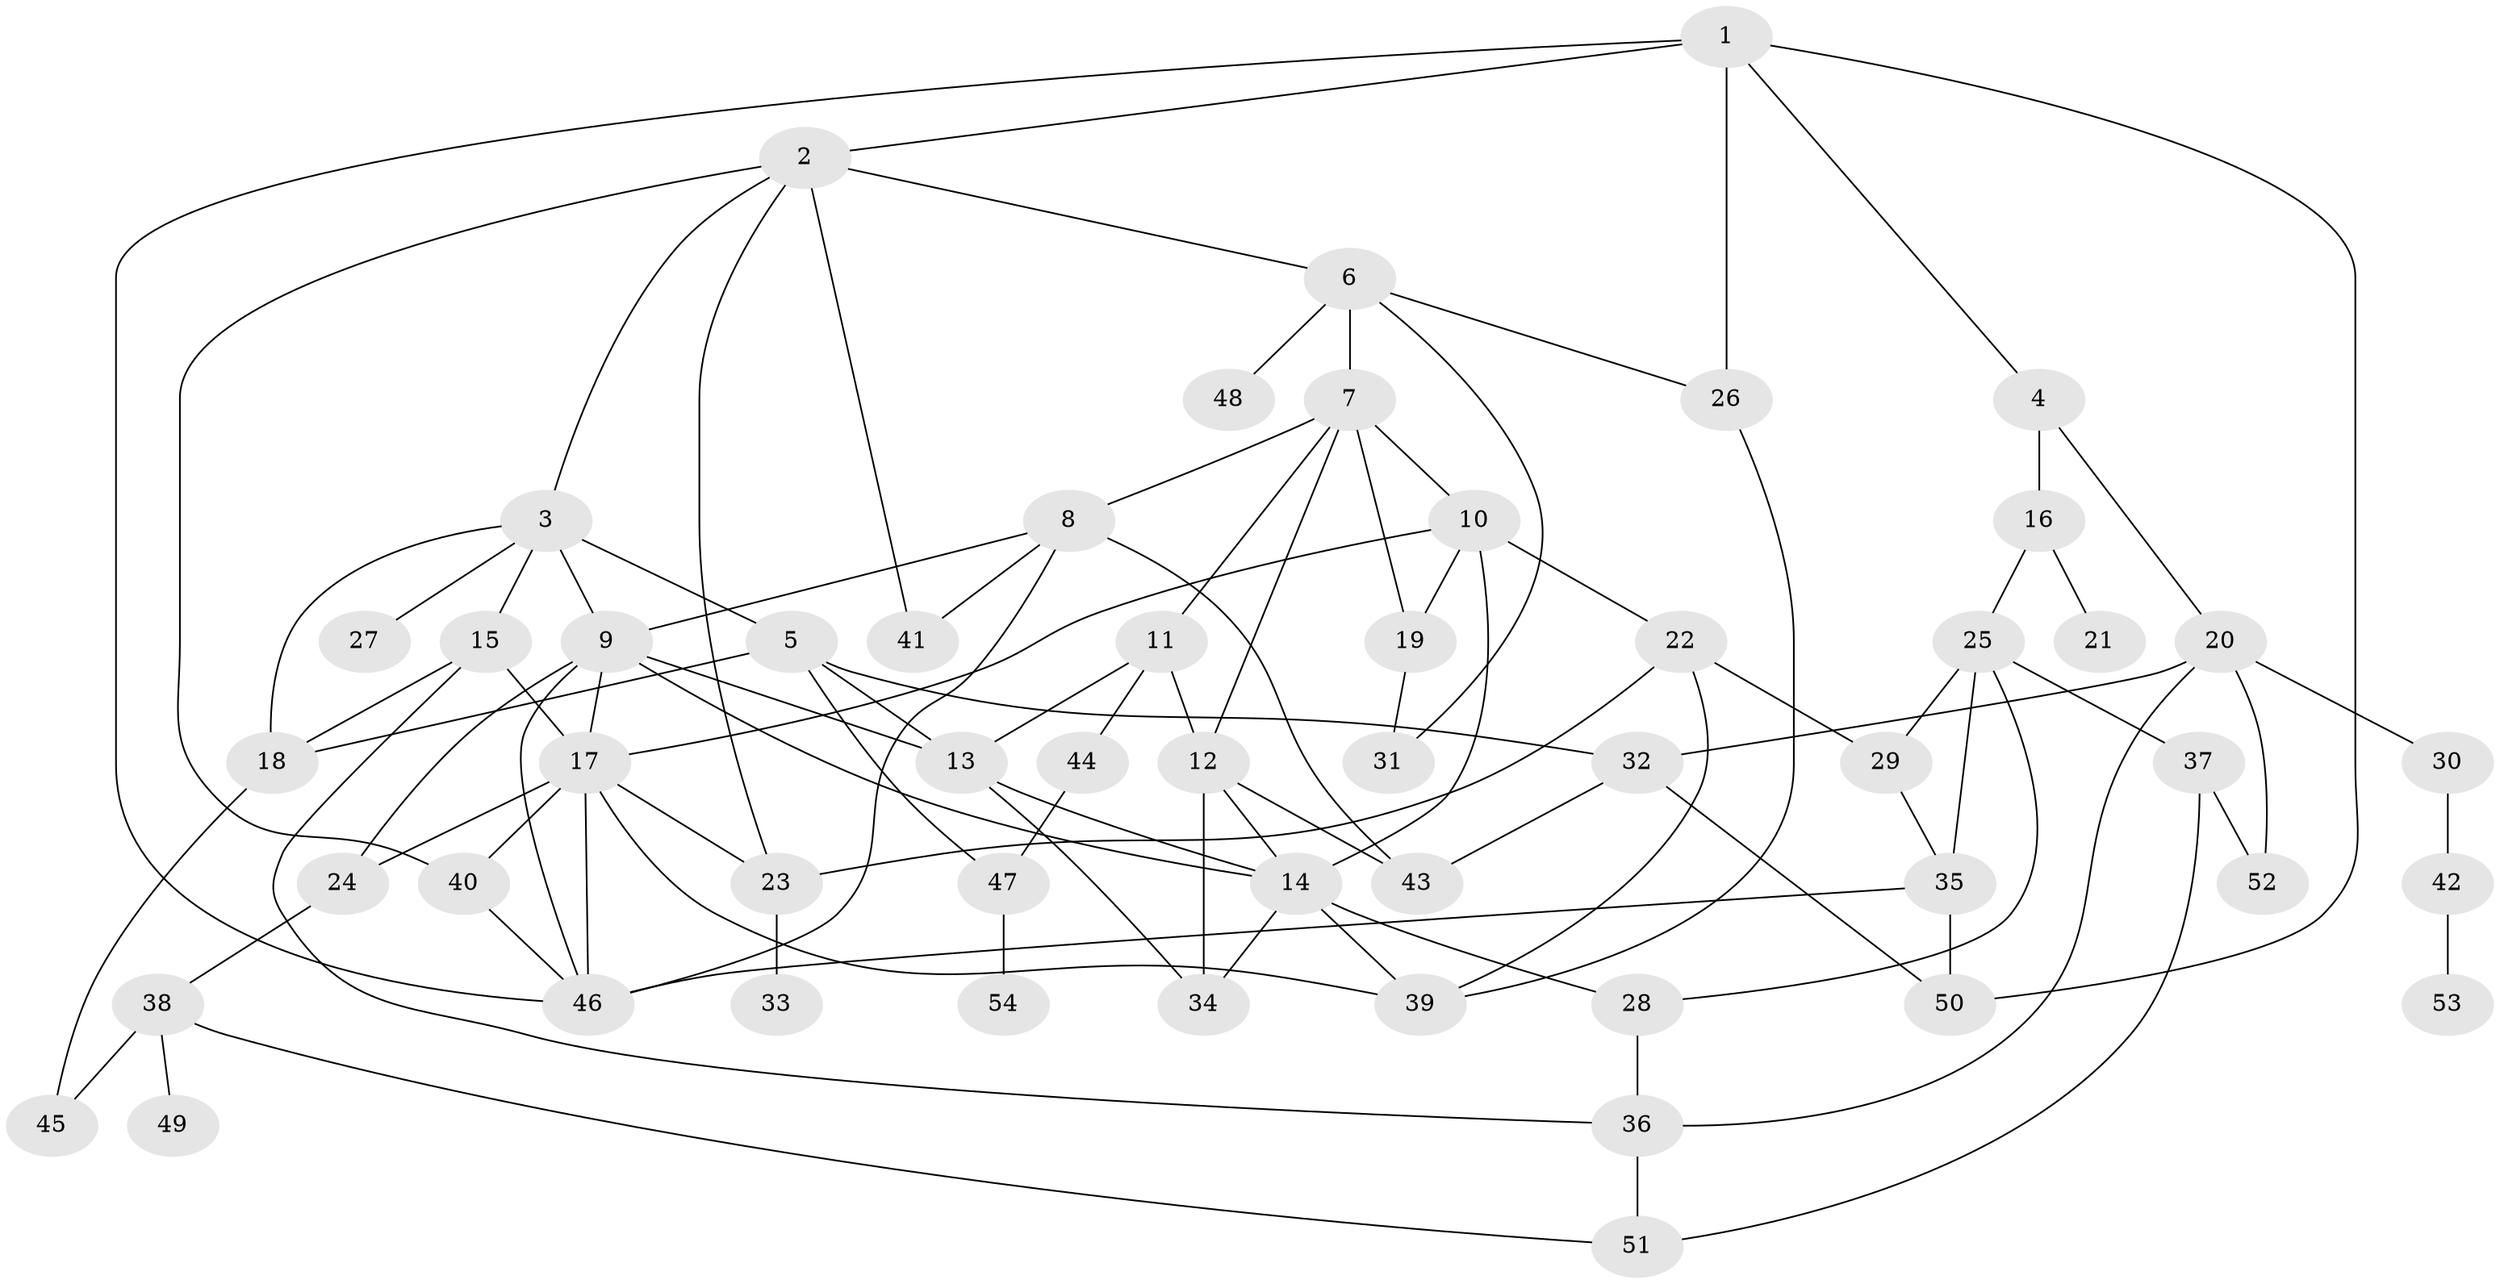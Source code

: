 // original degree distribution, {5: 0.08333333333333333, 6: 0.037037037037037035, 4: 0.1574074074074074, 2: 0.3148148148148148, 7: 0.018518518518518517, 8: 0.009259259259259259, 3: 0.19444444444444445, 1: 0.18518518518518517}
// Generated by graph-tools (version 1.1) at 2025/34/03/09/25 02:34:17]
// undirected, 54 vertices, 97 edges
graph export_dot {
graph [start="1"]
  node [color=gray90,style=filled];
  1;
  2;
  3;
  4;
  5;
  6;
  7;
  8;
  9;
  10;
  11;
  12;
  13;
  14;
  15;
  16;
  17;
  18;
  19;
  20;
  21;
  22;
  23;
  24;
  25;
  26;
  27;
  28;
  29;
  30;
  31;
  32;
  33;
  34;
  35;
  36;
  37;
  38;
  39;
  40;
  41;
  42;
  43;
  44;
  45;
  46;
  47;
  48;
  49;
  50;
  51;
  52;
  53;
  54;
  1 -- 2 [weight=1.0];
  1 -- 4 [weight=1.0];
  1 -- 26 [weight=1.0];
  1 -- 46 [weight=1.0];
  1 -- 50 [weight=1.0];
  2 -- 3 [weight=1.0];
  2 -- 6 [weight=1.0];
  2 -- 23 [weight=1.0];
  2 -- 40 [weight=1.0];
  2 -- 41 [weight=1.0];
  3 -- 5 [weight=1.0];
  3 -- 9 [weight=1.0];
  3 -- 15 [weight=1.0];
  3 -- 18 [weight=1.0];
  3 -- 27 [weight=1.0];
  4 -- 16 [weight=1.0];
  4 -- 20 [weight=1.0];
  5 -- 13 [weight=4.0];
  5 -- 18 [weight=1.0];
  5 -- 32 [weight=1.0];
  5 -- 47 [weight=1.0];
  6 -- 7 [weight=1.0];
  6 -- 26 [weight=1.0];
  6 -- 31 [weight=1.0];
  6 -- 48 [weight=1.0];
  7 -- 8 [weight=1.0];
  7 -- 10 [weight=1.0];
  7 -- 11 [weight=1.0];
  7 -- 12 [weight=1.0];
  7 -- 19 [weight=1.0];
  8 -- 9 [weight=1.0];
  8 -- 41 [weight=1.0];
  8 -- 43 [weight=1.0];
  8 -- 46 [weight=1.0];
  9 -- 13 [weight=1.0];
  9 -- 14 [weight=1.0];
  9 -- 17 [weight=1.0];
  9 -- 24 [weight=1.0];
  9 -- 46 [weight=1.0];
  10 -- 14 [weight=1.0];
  10 -- 17 [weight=1.0];
  10 -- 19 [weight=1.0];
  10 -- 22 [weight=1.0];
  11 -- 12 [weight=1.0];
  11 -- 13 [weight=1.0];
  11 -- 44 [weight=1.0];
  12 -- 14 [weight=1.0];
  12 -- 34 [weight=3.0];
  12 -- 43 [weight=1.0];
  13 -- 14 [weight=1.0];
  13 -- 34 [weight=1.0];
  14 -- 28 [weight=1.0];
  14 -- 34 [weight=1.0];
  14 -- 39 [weight=1.0];
  15 -- 17 [weight=1.0];
  15 -- 18 [weight=1.0];
  15 -- 36 [weight=1.0];
  16 -- 21 [weight=1.0];
  16 -- 25 [weight=1.0];
  17 -- 23 [weight=1.0];
  17 -- 24 [weight=2.0];
  17 -- 39 [weight=1.0];
  17 -- 40 [weight=1.0];
  17 -- 46 [weight=1.0];
  18 -- 45 [weight=1.0];
  19 -- 31 [weight=1.0];
  20 -- 30 [weight=1.0];
  20 -- 32 [weight=1.0];
  20 -- 36 [weight=1.0];
  20 -- 52 [weight=1.0];
  22 -- 23 [weight=1.0];
  22 -- 29 [weight=1.0];
  22 -- 39 [weight=1.0];
  23 -- 33 [weight=1.0];
  24 -- 38 [weight=1.0];
  25 -- 28 [weight=1.0];
  25 -- 29 [weight=1.0];
  25 -- 35 [weight=1.0];
  25 -- 37 [weight=1.0];
  26 -- 39 [weight=1.0];
  28 -- 36 [weight=1.0];
  29 -- 35 [weight=1.0];
  30 -- 42 [weight=1.0];
  32 -- 43 [weight=1.0];
  32 -- 50 [weight=1.0];
  35 -- 46 [weight=1.0];
  35 -- 50 [weight=1.0];
  36 -- 51 [weight=1.0];
  37 -- 51 [weight=1.0];
  37 -- 52 [weight=1.0];
  38 -- 45 [weight=1.0];
  38 -- 49 [weight=1.0];
  38 -- 51 [weight=1.0];
  40 -- 46 [weight=1.0];
  42 -- 53 [weight=1.0];
  44 -- 47 [weight=1.0];
  47 -- 54 [weight=1.0];
}
